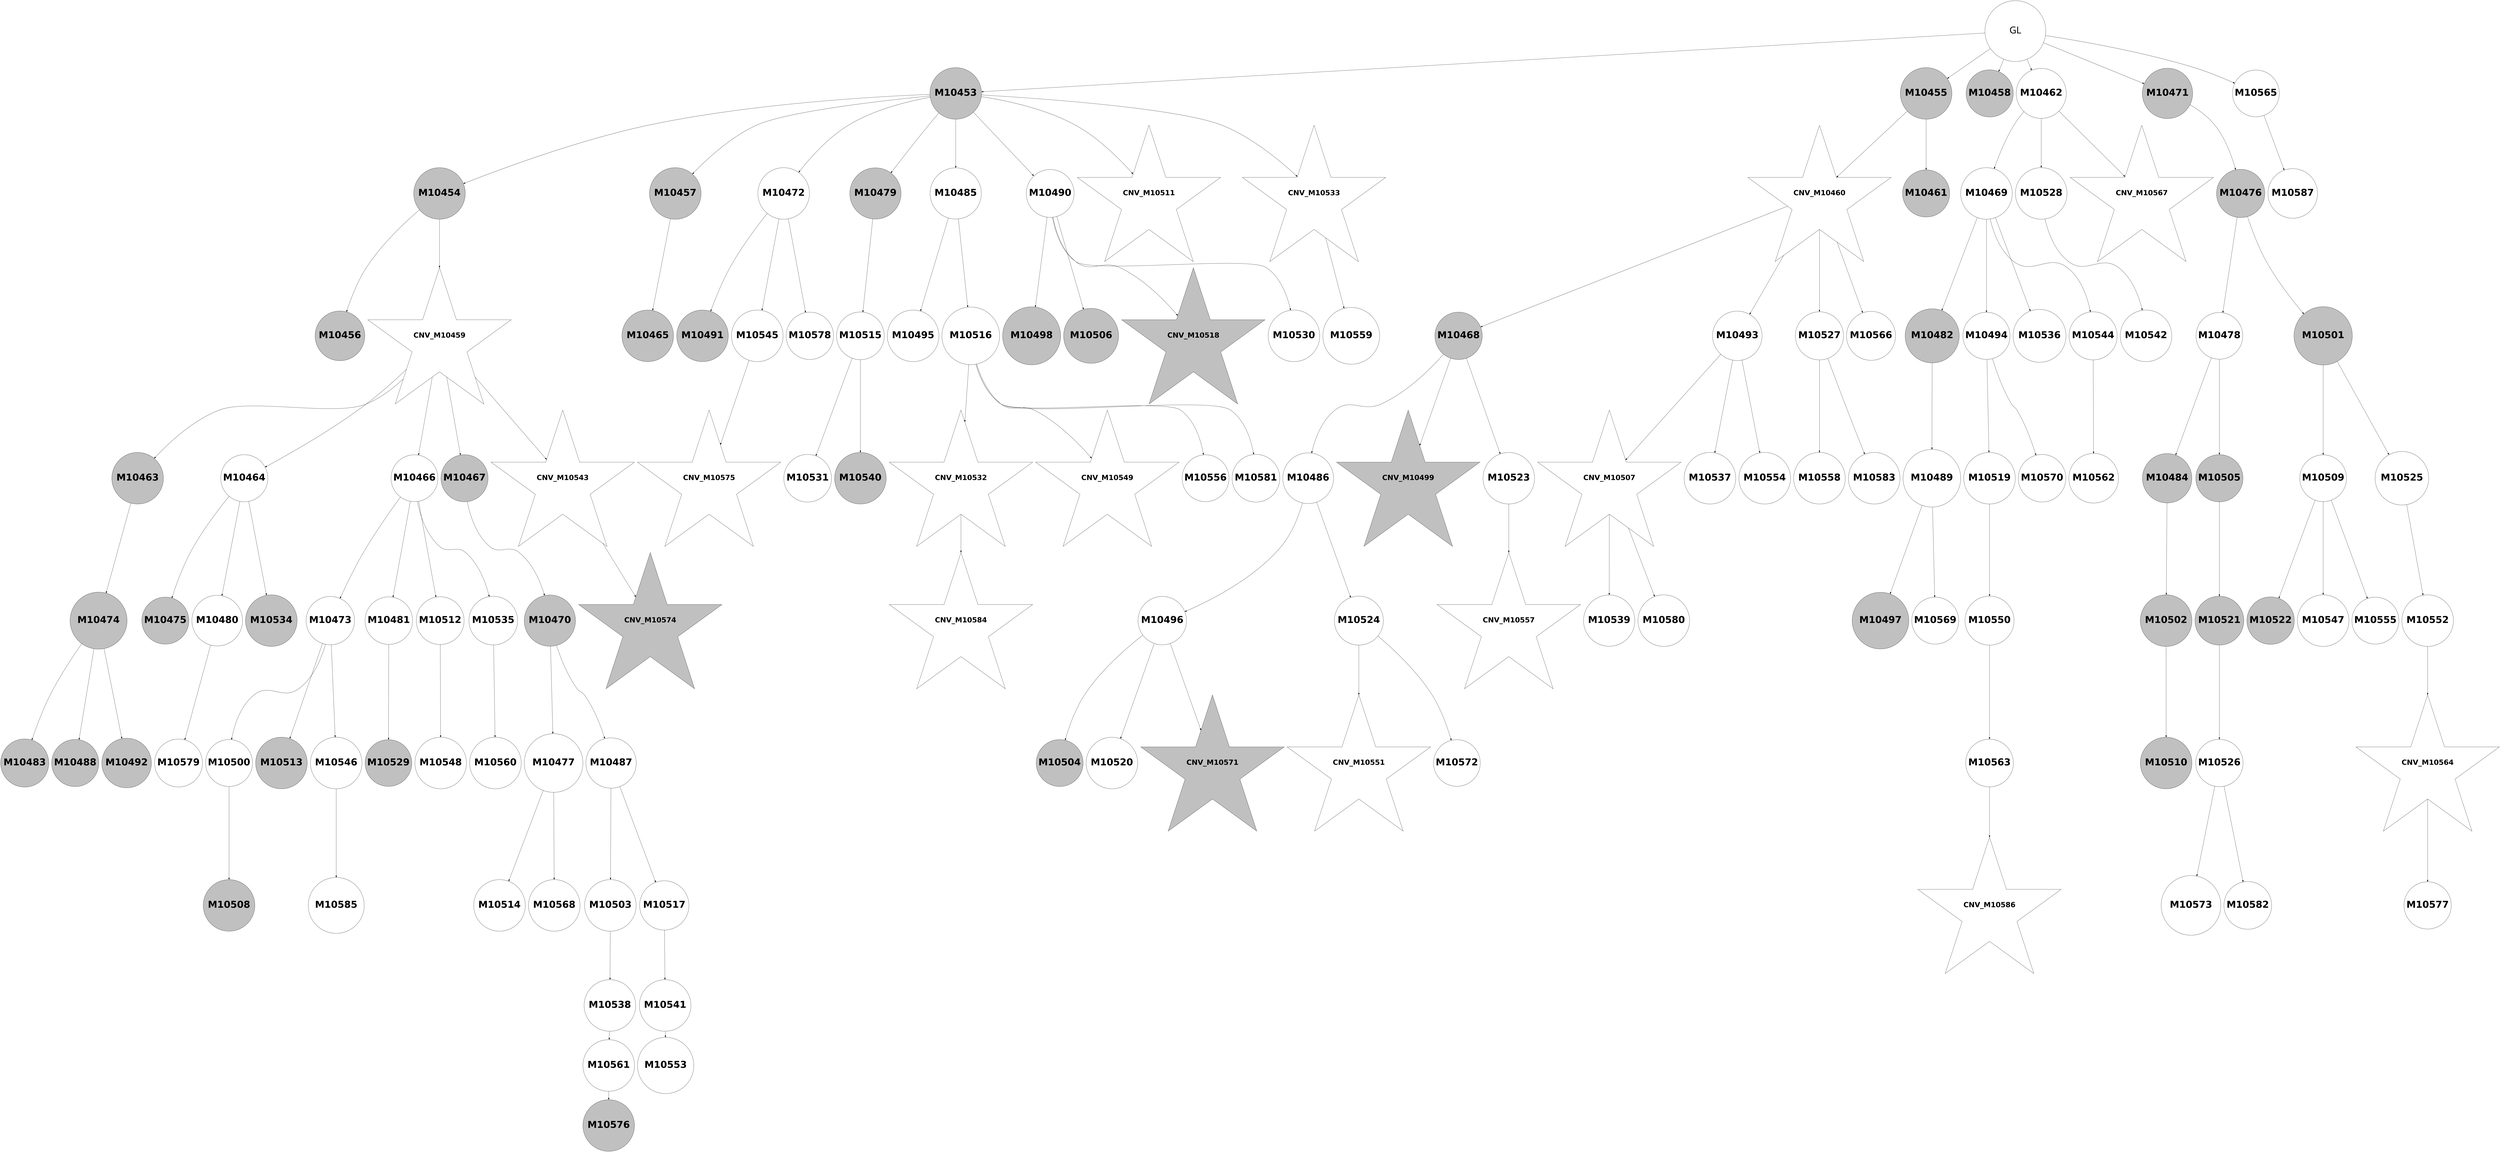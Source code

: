 digraph G { 
10501 -> 10502;
10501 -> 10504;
10501 -> 10507;
10501 -> 10511;
10501 -> 10520;
10501 -> 10614;
10502 -> 10503;
10502 -> 10506;
10502 -> 10521;
10502 -> 10528;
10502 -> 10534;
10502 -> 10539;
10502 -> 10560;
10502 -> 10582;
10503 -> 10505;
10503 -> 10508;
10504 -> 10509;
10504 -> 10510;
10506 -> 10514;
10508 -> 10512;
10508 -> 10513;
10508 -> 10515;
10508 -> 10516;
10508 -> 10592;
10509 -> 10517;
10509 -> 10542;
10509 -> 10576;
10509 -> 10615;
10511 -> 10518;
10511 -> 10577;
10511 -> 10616;
10512 -> 10523;
10513 -> 10524;
10513 -> 10529;
10513 -> 10583;
10515 -> 10522;
10515 -> 10530;
10515 -> 10561;
10515 -> 10584;
10516 -> 10519;
10517 -> 10535;
10517 -> 10548;
10517 -> 10572;
10518 -> 10531;
10518 -> 10543;
10518 -> 10585;
10518 -> 10593;
10519 -> 10526;
10519 -> 10536;
10520 -> 10525;
10521 -> 10540;
10521 -> 10594;
10521 -> 10627;
10522 -> 10549;
10522 -> 10562;
10522 -> 10595;
10523 -> 10532;
10523 -> 10537;
10523 -> 10541;
10525 -> 10527;
10525 -> 10550;
10526 -> 10563;
10526 -> 10617;
10527 -> 10533;
10527 -> 10554;
10528 -> 10564;
10529 -> 10628;
10530 -> 10578;
10531 -> 10538;
10533 -> 10551;
10534 -> 10544;
10534 -> 10565;
10535 -> 10545;
10535 -> 10573;
10536 -> 10552;
10536 -> 10566;
10538 -> 10546;
10538 -> 10618;
10539 -> 10547;
10539 -> 10555;
10539 -> 10567;
10539 -> 10579;
10542 -> 10556;
10542 -> 10586;
10542 -> 10603;
10543 -> 10568;
10543 -> 10619;
10545 -> 10553;
10545 -> 10569;
10545 -> 10620;
10549 -> 10557;
10550 -> 10558;
10550 -> 10574;
10551 -> 10559;
10552 -> 10587;
10554 -> 10570;
10556 -> 10588;
10556 -> 10629;
10558 -> 10571;
10558 -> 10596;
10558 -> 10604;
10561 -> 10597;
10564 -> 10580;
10564 -> 10589;
10565 -> 10581;
10565 -> 10598;
10565 -> 10605;
10565 -> 10630;
10566 -> 10590;
10568 -> 10599;
10570 -> 10575;
10572 -> 10606;
10573 -> 10600;
10573 -> 10621;
10574 -> 10601;
10575 -> 10622;
10575 -> 10631;
10576 -> 10607;
10576 -> 10632;
10577 -> 10591;
10581 -> 10633;
10582 -> 10608;
10584 -> 10609;
10587 -> 10610;
10590 -> 10602;
10592 -> 10623;
10593 -> 10611;
10594 -> 10624;
10595 -> 10634;
10599 -> 10612;
10601 -> 10613;
10610 -> 10625;
10612 -> 10635;
10613 -> 10626;
10614 -> 10636;
10501 [label="GL" fontname="arial-bold" fontsize=56 width=5 height=5];
10502 [shape=circle style=filled fillcolor=grey fontname="helvetica-bold" fontsize=56 label="M10453" width=1.49 height=2 ];
10503 [shape=circle style=filled fillcolor=grey fontname="helvetica-bold" fontsize=56 label="M10454" width=1.4 height=2 ];
10504 [shape=circle style=filled fillcolor=grey fontname="helvetica-bold" fontsize=56 label="M10455" width=0.88 height=2 ];
10505 [shape=circle style=filled fillcolor=grey fontname="helvetica-bold" fontsize=56 label="M10456" width=4.08 height=2 ];
10506 [shape=circle style=filled fillcolor=grey fontname="helvetica-bold" fontsize=56 label="M10457" width=0.25 height=2 ];
10507 [shape=circle style=filled fillcolor=grey fontname="helvetica-bold" fontsize=56 label="M10458" width=3.36 height=2 ];
10508 [shape=star style=filled fillcolor=white fontname="helvetica-bold" fontsize=42 label="CNV_M10459"];
10509 [shape=star style=filled fillcolor=white fontname="helvetica-bold" fontsize=42 label="CNV_M10460"];
10510 [shape=circle style=filled fillcolor=grey fontname="helvetica-bold" fontsize=56 label="M10461" width=3.37 height=2 ];
10511 [shape=circle style=filled fillcolor=white fontname="helvetica-bold" fontsize=56 label="M10462" width=2.25 height=2 ];
10512 [shape=circle style=filled fillcolor=grey fontname="helvetica-bold" fontsize=56 label="M10463" width=0.54 height=2 ];
10513 [shape=circle style=filled fillcolor=white fontname="helvetica-bold" fontsize=56 label="M10464" width=3.45 height=2 ];
10514 [shape=circle style=filled fillcolor=grey fontname="helvetica-bold" fontsize=56 label="M10465" width=0.51 height=2 ];
10515 [shape=circle style=filled fillcolor=white fontname="helvetica-bold" fontsize=56 label="M10466" width=3.64 height=2 ];
10516 [shape=circle style=filled fillcolor=grey fontname="helvetica-bold" fontsize=56 label="M10467" width=3.46 height=2 ];
10517 [shape=circle style=filled fillcolor=grey fontname="helvetica-bold" fontsize=56 label="M10468" width=3.21 height=2 ];
10518 [shape=circle style=filled fillcolor=white fontname="helvetica-bold" fontsize=56 label="M10469" width=0.52 height=2 ];
10519 [shape=circle style=filled fillcolor=grey fontname="helvetica-bold" fontsize=56 label="M10470" width=4.21 height=2 ];
10520 [shape=circle style=filled fillcolor=grey fontname="helvetica-bold" fontsize=56 label="M10471" width=2.2 height=2 ];
10521 [shape=circle style=filled fillcolor=white fontname="helvetica-bold" fontsize=56 label="M10472" width=0.24 height=2 ];
10522 [shape=circle style=filled fillcolor=white fontname="helvetica-bold" fontsize=56 label="M10473" width=3.97 height=2 ];
10523 [shape=circle style=filled fillcolor=grey fontname="helvetica-bold" fontsize=56 label="M10474" width=4.68 height=2 ];
10524 [shape=circle style=filled fillcolor=grey fontname="helvetica-bold" fontsize=56 label="M10475" width=3.48 height=2 ];
10525 [shape=circle style=filled fillcolor=grey fontname="helvetica-bold" fontsize=56 label="M10476" width=2.73 height=2 ];
10526 [shape=circle style=filled fillcolor=white fontname="helvetica-bold" fontsize=56 label="M10477" width=4.82 height=2 ];
10527 [shape=circle style=filled fillcolor=white fontname="helvetica-bold" fontsize=56 label="M10478" width=3.8 height=2 ];
10528 [shape=circle style=filled fillcolor=grey fontname="helvetica-bold" fontsize=56 label="M10479" width=4.21 height=2 ];
10529 [shape=circle style=filled fillcolor=white fontname="helvetica-bold" fontsize=56 label="M10480" width=2.15 height=2 ];
10530 [shape=circle style=filled fillcolor=white fontname="helvetica-bold" fontsize=56 label="M10481" width=3.11 height=2 ];
10531 [shape=circle style=filled fillcolor=grey fontname="helvetica-bold" fontsize=56 label="M10482" width=4.44 height=2 ];
10532 [shape=circle style=filled fillcolor=grey fontname="helvetica-bold" fontsize=56 label="M10483" width=2.84 height=2 ];
10533 [shape=circle style=filled fillcolor=grey fontname="helvetica-bold" fontsize=56 label="M10484" width=4.05 height=2 ];
10534 [shape=circle style=filled fillcolor=white fontname="helvetica-bold" fontsize=56 label="M10485" width=4.21 height=2 ];
10535 [shape=circle style=filled fillcolor=white fontname="helvetica-bold" fontsize=56 label="M10486" width=4.17 height=2 ];
10536 [shape=circle style=filled fillcolor=white fontname="helvetica-bold" fontsize=56 label="M10487" width=2.19 height=2 ];
10537 [shape=circle style=filled fillcolor=grey fontname="helvetica-bold" fontsize=56 label="M10488" width=3.44 height=2 ];
10538 [shape=circle style=filled fillcolor=white fontname="helvetica-bold" fontsize=56 label="M10489" width=4.74 height=2 ];
10539 [shape=circle style=filled fillcolor=white fontname="helvetica-bold" fontsize=56 label="M10490" width=2.89 height=2 ];
10540 [shape=circle style=filled fillcolor=grey fontname="helvetica-bold" fontsize=56 label="M10491" width=1.07 height=2 ];
10541 [shape=circle style=filled fillcolor=grey fontname="helvetica-bold" fontsize=56 label="M10492" width=2.33 height=2 ];
10542 [shape=circle style=filled fillcolor=white fontname="helvetica-bold" fontsize=56 label="M10493" width=2.37 height=2 ];
10543 [shape=circle style=filled fillcolor=white fontname="helvetica-bold" fontsize=56 label="M10494" width=3.44 height=2 ];
10544 [shape=circle style=filled fillcolor=white fontname="helvetica-bold" fontsize=56 label="M10495" width=0.76 height=2 ];
10545 [shape=circle style=filled fillcolor=white fontname="helvetica-bold" fontsize=56 label="M10496" width=2.67 height=2 ];
10546 [shape=circle style=filled fillcolor=grey fontname="helvetica-bold" fontsize=56 label="M10497" width=4.65 height=2 ];
10547 [shape=circle style=filled fillcolor=grey fontname="helvetica-bold" fontsize=56 label="M10498" width=4.77 height=2 ];
10548 [shape=star style=filled fillcolor=grey fontname="helvetica-bold" fontsize=42 label="CNV_M10499"];
10549 [shape=circle style=filled fillcolor=white fontname="helvetica-bold" fontsize=56 label="M10500" width=3.53 height=2 ];
10550 [shape=circle style=filled fillcolor=grey fontname="helvetica-bold" fontsize=56 label="M10501" width=4.79 height=2 ];
10551 [shape=circle style=filled fillcolor=grey fontname="helvetica-bold" fontsize=56 label="M10502" width=0.25 height=2 ];
10552 [shape=circle style=filled fillcolor=white fontname="helvetica-bold" fontsize=56 label="M10503" width=0.45 height=2 ];
10553 [shape=circle style=filled fillcolor=grey fontname="helvetica-bold" fontsize=56 label="M10504" width=3.62 height=2 ];
10554 [shape=circle style=filled fillcolor=grey fontname="helvetica-bold" fontsize=56 label="M10505" width=3.87 height=2 ];
10555 [shape=circle style=filled fillcolor=grey fontname="helvetica-bold" fontsize=56 label="M10506" width=4.52 height=2 ];
10556 [shape=star style=filled fillcolor=white fontname="helvetica-bold" fontsize=42 label="CNV_M10507"];
10557 [shape=circle style=filled fillcolor=grey fontname="helvetica-bold" fontsize=56 label="M10508" width=0.61 height=2 ];
10558 [shape=circle style=filled fillcolor=white fontname="helvetica-bold" fontsize=56 label="M10509" width=3.76 height=2 ];
10559 [shape=circle style=filled fillcolor=grey fontname="helvetica-bold" fontsize=56 label="M10510" width=0.82 height=2 ];
10560 [shape=star style=filled fillcolor=white fontname="helvetica-bold" fontsize=42 label="CNV_M10511"];
10561 [shape=circle style=filled fillcolor=white fontname="helvetica-bold" fontsize=56 label="M10512" width=2.95 height=2 ];
10562 [shape=circle style=filled fillcolor=grey fontname="helvetica-bold" fontsize=56 label="M10513" width=0.11 height=2 ];
10563 [shape=circle style=filled fillcolor=white fontname="helvetica-bold" fontsize=56 label="M10514" width=1.02 height=2 ];
10564 [shape=circle style=filled fillcolor=white fontname="helvetica-bold" fontsize=56 label="M10515" width=3.07 height=2 ];
10565 [shape=circle style=filled fillcolor=white fontname="helvetica-bold" fontsize=56 label="M10516" width=4.74 height=2 ];
10566 [shape=circle style=filled fillcolor=white fontname="helvetica-bold" fontsize=56 label="M10517" width=2.43 height=2 ];
10567 [shape=star style=filled fillcolor=grey fontname="helvetica-bold" fontsize=42 label="CNV_M10518"];
10568 [shape=circle style=filled fillcolor=white fontname="helvetica-bold" fontsize=56 label="M10519" width=0.7 height=2 ];
10569 [shape=circle style=filled fillcolor=white fontname="helvetica-bold" fontsize=56 label="M10520" width=0.1 height=2 ];
10570 [shape=circle style=filled fillcolor=grey fontname="helvetica-bold" fontsize=56 label="M10521" width=2.54 height=2 ];
10571 [shape=circle style=filled fillcolor=grey fontname="helvetica-bold" fontsize=56 label="M10522" width=3.19 height=2 ];
10572 [shape=circle style=filled fillcolor=white fontname="helvetica-bold" fontsize=56 label="M10523" width=2.01 height=2 ];
10573 [shape=circle style=filled fillcolor=white fontname="helvetica-bold" fontsize=56 label="M10524" width=2.5 height=2 ];
10574 [shape=circle style=filled fillcolor=white fontname="helvetica-bold" fontsize=56 label="M10525" width=4.4 height=2 ];
10575 [shape=circle style=filled fillcolor=white fontname="helvetica-bold" fontsize=56 label="M10526" width=3.17 height=2 ];
10576 [shape=circle style=filled fillcolor=white fontname="helvetica-bold" fontsize=56 label="M10527" width=2.79 height=2 ];
10577 [shape=circle style=filled fillcolor=white fontname="helvetica-bold" fontsize=56 label="M10528" width=0.2 height=2 ];
10578 [shape=circle style=filled fillcolor=grey fontname="helvetica-bold" fontsize=56 label="M10529" width=3.83 height=2 ];
10579 [shape=circle style=filled fillcolor=white fontname="helvetica-bold" fontsize=56 label="M10530" width=0.43 height=2 ];
10580 [shape=circle style=filled fillcolor=white fontname="helvetica-bold" fontsize=56 label="M10531" width=3.03 height=2 ];
10581 [shape=star style=filled fillcolor=white fontname="helvetica-bold" fontsize=42 label="CNV_M10532"];
10582 [shape=star style=filled fillcolor=white fontname="helvetica-bold" fontsize=42 label="CNV_M10533"];
10583 [shape=circle style=filled fillcolor=grey fontname="helvetica-bold" fontsize=56 label="M10534" width=1.77 height=2 ];
10584 [shape=circle style=filled fillcolor=white fontname="helvetica-bold" fontsize=56 label="M10535" width=2.63 height=2 ];
10585 [shape=circle style=filled fillcolor=white fontname="helvetica-bold" fontsize=56 label="M10536" width=4.35 height=2 ];
10586 [shape=circle style=filled fillcolor=white fontname="helvetica-bold" fontsize=56 label="M10537" width=1.21 height=2 ];
10587 [shape=circle style=filled fillcolor=white fontname="helvetica-bold" fontsize=56 label="M10538" width=4.24 height=2 ];
10588 [shape=circle style=filled fillcolor=white fontname="helvetica-bold" fontsize=56 label="M10539" width=2.04 height=2 ];
10589 [shape=circle style=filled fillcolor=grey fontname="helvetica-bold" fontsize=56 label="M10540" width=1.37 height=2 ];
10590 [shape=circle style=filled fillcolor=white fontname="helvetica-bold" fontsize=56 label="M10541" width=1.33 height=2 ];
10591 [shape=circle style=filled fillcolor=white fontname="helvetica-bold" fontsize=56 label="M10542" width=1.82 height=2 ];
10592 [shape=star style=filled fillcolor=white fontname="helvetica-bold" fontsize=42 label="CNV_M10543"];
10593 [shape=circle style=filled fillcolor=white fontname="helvetica-bold" fontsize=56 label="M10544" width=2.84 height=2 ];
10594 [shape=circle style=filled fillcolor=white fontname="helvetica-bold" fontsize=56 label="M10545" width=0.88 height=2 ];
10595 [shape=circle style=filled fillcolor=white fontname="helvetica-bold" fontsize=56 label="M10546" width=1.49 height=2 ];
10596 [shape=circle style=filled fillcolor=white fontname="helvetica-bold" fontsize=56 label="M10547" width=0.46 height=2 ];
10597 [shape=circle style=filled fillcolor=white fontname="helvetica-bold" fontsize=56 label="M10548" width=1.38 height=2 ];
10598 [shape=star style=filled fillcolor=white fontname="helvetica-bold" fontsize=42 label="CNV_M10549"];
10599 [shape=circle style=filled fillcolor=white fontname="helvetica-bold" fontsize=56 label="M10550" width=2.48 height=2 ];
10600 [shape=star style=filled fillcolor=white fontname="helvetica-bold" fontsize=42 label="CNV_M10551"];
10601 [shape=circle style=filled fillcolor=white fontname="helvetica-bold" fontsize=56 label="M10552" width=0.87 height=2 ];
10602 [shape=circle style=filled fillcolor=white fontname="helvetica-bold" fontsize=56 label="M10553" width=4.62 height=2 ];
10603 [shape=circle style=filled fillcolor=white fontname="helvetica-bold" fontsize=56 label="M10554" width=1.13 height=2 ];
10604 [shape=circle style=filled fillcolor=white fontname="helvetica-bold" fontsize=56 label="M10555" width=3.6 height=2 ];
10605 [shape=circle style=filled fillcolor=white fontname="helvetica-bold" fontsize=56 label="M10556" width=3.54 height=2 ];
10606 [shape=star style=filled fillcolor=white fontname="helvetica-bold" fontsize=42 label="CNV_M10557"];
10607 [shape=circle style=filled fillcolor=white fontname="helvetica-bold" fontsize=56 label="M10558" width=1.84 height=2 ];
10608 [shape=circle style=filled fillcolor=white fontname="helvetica-bold" fontsize=56 label="M10559" width=4.66 height=2 ];
10609 [shape=circle style=filled fillcolor=white fontname="helvetica-bold" fontsize=56 label="M10560" width=1.28 height=2 ];
10610 [shape=circle style=filled fillcolor=white fontname="helvetica-bold" fontsize=56 label="M10561" width=1.86 height=2 ];
10611 [shape=circle style=filled fillcolor=white fontname="helvetica-bold" fontsize=56 label="M10562" width=2.35 height=2 ];
10612 [shape=circle style=filled fillcolor=white fontname="helvetica-bold" fontsize=56 label="M10563" width=2.97 height=2 ];
10613 [shape=star style=filled fillcolor=white fontname="helvetica-bold" fontsize=42 label="CNV_M10564"];
10614 [shape=circle style=filled fillcolor=white fontname="helvetica-bold" fontsize=56 label="M10565" width=3.77 height=2 ];
10615 [shape=circle style=filled fillcolor=white fontname="helvetica-bold" fontsize=56 label="M10566" width=2.5 height=2 ];
10616 [shape=star style=filled fillcolor=white fontname="helvetica-bold" fontsize=42 label="CNV_M10567"];
10617 [shape=circle style=filled fillcolor=white fontname="helvetica-bold" fontsize=56 label="M10568" width=1.98 height=2 ];
10618 [shape=circle style=filled fillcolor=white fontname="helvetica-bold" fontsize=56 label="M10569" width=3.6 height=2 ];
10619 [shape=circle style=filled fillcolor=white fontname="helvetica-bold" fontsize=56 label="M10570" width=3.9 height=2 ];
10620 [shape=star style=filled fillcolor=grey fontname="helvetica-bold" fontsize=42 label="CNV_M10571"];
10621 [shape=circle style=filled fillcolor=white fontname="helvetica-bold" fontsize=56 label="M10572" width=3.84 height=2 ];
10622 [shape=circle style=filled fillcolor=white fontname="helvetica-bold" fontsize=56 label="M10573" width=4.9 height=2 ];
10623 [shape=star style=filled fillcolor=grey fontname="helvetica-bold" fontsize=42 label="CNV_M10574"];
10624 [shape=star style=filled fillcolor=white fontname="helvetica-bold" fontsize=42 label="CNV_M10575"];
10625 [shape=circle style=filled fillcolor=grey fontname="helvetica-bold" fontsize=56 label="M10576" width=1.43 height=2 ];
10626 [shape=circle style=filled fillcolor=white fontname="helvetica-bold" fontsize=56 label="M10577" width=3.27 height=2 ];
10627 [shape=circle style=filled fillcolor=white fontname="helvetica-bold" fontsize=56 label="M10578" width=3.89 height=2 ];
10628 [shape=circle style=filled fillcolor=white fontname="helvetica-bold" fontsize=56 label="M10579" width=2.87 height=2 ];
10629 [shape=circle style=filled fillcolor=white fontname="helvetica-bold" fontsize=56 label="M10580" width=0.63 height=2 ];
10630 [shape=circle style=filled fillcolor=white fontname="helvetica-bold" fontsize=56 label="M10581" width=2.97 height=2 ];
10631 [shape=circle style=filled fillcolor=white fontname="helvetica-bold" fontsize=56 label="M10582" width=3.02 height=2 ];
10632 [shape=circle style=filled fillcolor=white fontname="helvetica-bold" fontsize=56 label="M10583" width=1.81 height=2 ];
10633 [shape=star style=filled fillcolor=white fontname="helvetica-bold" fontsize=42 label="CNV_M10584"];
10634 [shape=circle style=filled fillcolor=white fontname="helvetica-bold" fontsize=56 label="M10585" width=4.6 height=2 ];
10635 [shape=star style=filled fillcolor=white fontname="helvetica-bold" fontsize=42 label="CNV_M10586"];
10636 [shape=circle style=filled fillcolor=white fontname="helvetica-bold" fontsize=56 label="M10587" width=2.33 height=2 ];
}